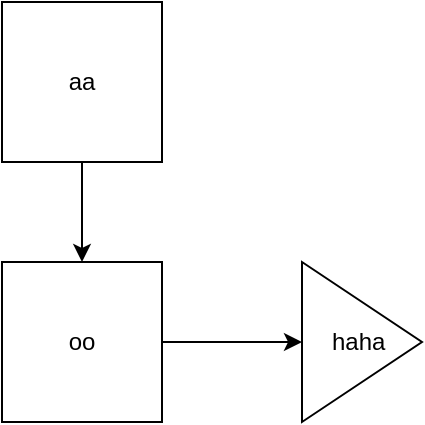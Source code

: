<mxfile version="15.3.7" type="github"><diagram id="0D6uIFwLvdc2Wrj2MbIO" name="Page-1"><mxGraphModel dx="1422" dy="705" grid="1" gridSize="10" guides="1" tooltips="1" connect="1" arrows="1" fold="1" page="1" pageScale="1" pageWidth="827" pageHeight="1169" math="0" shadow="0"><root><mxCell id="0"/><mxCell id="1" parent="0"/><mxCell id="pwLjTTqctfXCabM9vMHK-3" style="edgeStyle=orthogonalEdgeStyle;rounded=0;orthogonalLoop=1;jettySize=auto;html=1;exitX=0.5;exitY=1;exitDx=0;exitDy=0;entryX=0.5;entryY=0;entryDx=0;entryDy=0;" edge="1" parent="1" source="pwLjTTqctfXCabM9vMHK-1" target="pwLjTTqctfXCabM9vMHK-2"><mxGeometry relative="1" as="geometry"/></mxCell><mxCell id="pwLjTTqctfXCabM9vMHK-1" value="aa" style="whiteSpace=wrap;html=1;aspect=fixed;" vertex="1" parent="1"><mxGeometry x="170" y="90" width="80" height="80" as="geometry"/></mxCell><mxCell id="pwLjTTqctfXCabM9vMHK-4" style="edgeStyle=orthogonalEdgeStyle;rounded=0;orthogonalLoop=1;jettySize=auto;html=1;exitX=1;exitY=0.5;exitDx=0;exitDy=0;" edge="1" parent="1" source="pwLjTTqctfXCabM9vMHK-2" target="pwLjTTqctfXCabM9vMHK-5"><mxGeometry relative="1" as="geometry"><mxPoint x="350" y="260" as="targetPoint"/></mxGeometry></mxCell><mxCell id="pwLjTTqctfXCabM9vMHK-2" value="oo" style="whiteSpace=wrap;html=1;aspect=fixed;" vertex="1" parent="1"><mxGeometry x="170" y="220" width="80" height="80" as="geometry"/></mxCell><mxCell id="pwLjTTqctfXCabM9vMHK-5" value="haha&amp;nbsp;" style="triangle;whiteSpace=wrap;html=1;" vertex="1" parent="1"><mxGeometry x="320" y="220" width="60" height="80" as="geometry"/></mxCell></root></mxGraphModel></diagram></mxfile>